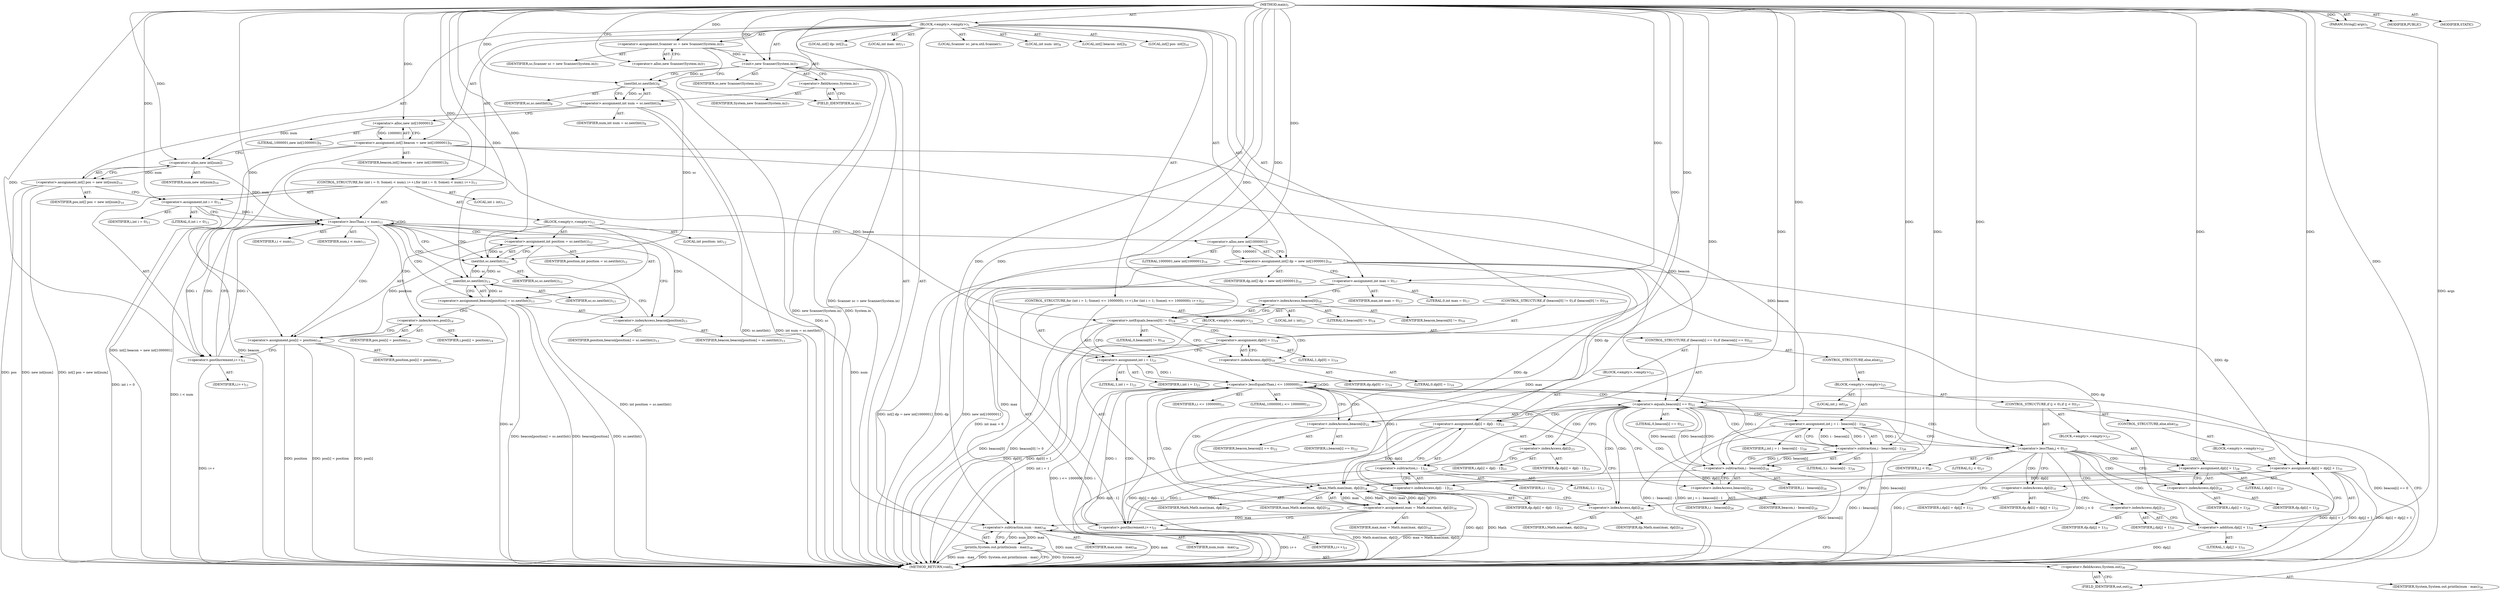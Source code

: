 digraph "main" {  
"19" [label = <(METHOD,main)<SUB>5</SUB>> ]
"20" [label = <(PARAM,String[] args)<SUB>5</SUB>> ]
"21" [label = <(BLOCK,&lt;empty&gt;,&lt;empty&gt;)<SUB>5</SUB>> ]
"4" [label = <(LOCAL,Scanner sc: java.util.Scanner)<SUB>7</SUB>> ]
"22" [label = <(&lt;operator&gt;.assignment,Scanner sc = new Scanner(System.in))<SUB>7</SUB>> ]
"23" [label = <(IDENTIFIER,sc,Scanner sc = new Scanner(System.in))<SUB>7</SUB>> ]
"24" [label = <(&lt;operator&gt;.alloc,new Scanner(System.in))<SUB>7</SUB>> ]
"25" [label = <(&lt;init&gt;,new Scanner(System.in))<SUB>7</SUB>> ]
"3" [label = <(IDENTIFIER,sc,new Scanner(System.in))<SUB>7</SUB>> ]
"26" [label = <(&lt;operator&gt;.fieldAccess,System.in)<SUB>7</SUB>> ]
"27" [label = <(IDENTIFIER,System,new Scanner(System.in))<SUB>7</SUB>> ]
"28" [label = <(FIELD_IDENTIFIER,in,in)<SUB>7</SUB>> ]
"29" [label = <(LOCAL,int num: int)<SUB>8</SUB>> ]
"30" [label = <(&lt;operator&gt;.assignment,int num = sc.nextInt())<SUB>8</SUB>> ]
"31" [label = <(IDENTIFIER,num,int num = sc.nextInt())<SUB>8</SUB>> ]
"32" [label = <(nextInt,sc.nextInt())<SUB>8</SUB>> ]
"33" [label = <(IDENTIFIER,sc,sc.nextInt())<SUB>8</SUB>> ]
"34" [label = <(LOCAL,int[] beacon: int[])<SUB>9</SUB>> ]
"35" [label = <(&lt;operator&gt;.assignment,int[] beacon = new int[1000001])<SUB>9</SUB>> ]
"36" [label = <(IDENTIFIER,beacon,int[] beacon = new int[1000001])<SUB>9</SUB>> ]
"37" [label = <(&lt;operator&gt;.alloc,new int[1000001])> ]
"38" [label = <(LITERAL,1000001,new int[1000001])<SUB>9</SUB>> ]
"39" [label = <(LOCAL,int[] pos: int[])<SUB>10</SUB>> ]
"40" [label = <(&lt;operator&gt;.assignment,int[] pos = new int[num])<SUB>10</SUB>> ]
"41" [label = <(IDENTIFIER,pos,int[] pos = new int[num])<SUB>10</SUB>> ]
"42" [label = <(&lt;operator&gt;.alloc,new int[num])> ]
"43" [label = <(IDENTIFIER,num,new int[num])<SUB>10</SUB>> ]
"44" [label = <(CONTROL_STRUCTURE,for (int i = 0; Some(i &lt; num); i++),for (int i = 0; Some(i &lt; num); i++))<SUB>11</SUB>> ]
"45" [label = <(LOCAL,int i: int)<SUB>11</SUB>> ]
"46" [label = <(&lt;operator&gt;.assignment,int i = 0)<SUB>11</SUB>> ]
"47" [label = <(IDENTIFIER,i,int i = 0)<SUB>11</SUB>> ]
"48" [label = <(LITERAL,0,int i = 0)<SUB>11</SUB>> ]
"49" [label = <(&lt;operator&gt;.lessThan,i &lt; num)<SUB>11</SUB>> ]
"50" [label = <(IDENTIFIER,i,i &lt; num)<SUB>11</SUB>> ]
"51" [label = <(IDENTIFIER,num,i &lt; num)<SUB>11</SUB>> ]
"52" [label = <(&lt;operator&gt;.postIncrement,i++)<SUB>11</SUB>> ]
"53" [label = <(IDENTIFIER,i,i++)<SUB>11</SUB>> ]
"54" [label = <(BLOCK,&lt;empty&gt;,&lt;empty&gt;)<SUB>11</SUB>> ]
"55" [label = <(LOCAL,int position: int)<SUB>12</SUB>> ]
"56" [label = <(&lt;operator&gt;.assignment,int position = sc.nextInt())<SUB>12</SUB>> ]
"57" [label = <(IDENTIFIER,position,int position = sc.nextInt())<SUB>12</SUB>> ]
"58" [label = <(nextInt,sc.nextInt())<SUB>12</SUB>> ]
"59" [label = <(IDENTIFIER,sc,sc.nextInt())<SUB>12</SUB>> ]
"60" [label = <(&lt;operator&gt;.assignment,beacon[position] = sc.nextInt())<SUB>13</SUB>> ]
"61" [label = <(&lt;operator&gt;.indexAccess,beacon[position])<SUB>13</SUB>> ]
"62" [label = <(IDENTIFIER,beacon,beacon[position] = sc.nextInt())<SUB>13</SUB>> ]
"63" [label = <(IDENTIFIER,position,beacon[position] = sc.nextInt())<SUB>13</SUB>> ]
"64" [label = <(nextInt,sc.nextInt())<SUB>13</SUB>> ]
"65" [label = <(IDENTIFIER,sc,sc.nextInt())<SUB>13</SUB>> ]
"66" [label = <(&lt;operator&gt;.assignment,pos[i] = position)<SUB>14</SUB>> ]
"67" [label = <(&lt;operator&gt;.indexAccess,pos[i])<SUB>14</SUB>> ]
"68" [label = <(IDENTIFIER,pos,pos[i] = position)<SUB>14</SUB>> ]
"69" [label = <(IDENTIFIER,i,pos[i] = position)<SUB>14</SUB>> ]
"70" [label = <(IDENTIFIER,position,pos[i] = position)<SUB>14</SUB>> ]
"71" [label = <(LOCAL,int[] dp: int[])<SUB>16</SUB>> ]
"72" [label = <(&lt;operator&gt;.assignment,int[] dp = new int[1000001])<SUB>16</SUB>> ]
"73" [label = <(IDENTIFIER,dp,int[] dp = new int[1000001])<SUB>16</SUB>> ]
"74" [label = <(&lt;operator&gt;.alloc,new int[1000001])> ]
"75" [label = <(LITERAL,1000001,new int[1000001])<SUB>16</SUB>> ]
"76" [label = <(LOCAL,int max: int)<SUB>17</SUB>> ]
"77" [label = <(&lt;operator&gt;.assignment,int max = 0)<SUB>17</SUB>> ]
"78" [label = <(IDENTIFIER,max,int max = 0)<SUB>17</SUB>> ]
"79" [label = <(LITERAL,0,int max = 0)<SUB>17</SUB>> ]
"80" [label = <(CONTROL_STRUCTURE,if (beacon[0] != 0),if (beacon[0] != 0))<SUB>18</SUB>> ]
"81" [label = <(&lt;operator&gt;.notEquals,beacon[0] != 0)<SUB>18</SUB>> ]
"82" [label = <(&lt;operator&gt;.indexAccess,beacon[0])<SUB>18</SUB>> ]
"83" [label = <(IDENTIFIER,beacon,beacon[0] != 0)<SUB>18</SUB>> ]
"84" [label = <(LITERAL,0,beacon[0] != 0)<SUB>18</SUB>> ]
"85" [label = <(LITERAL,0,beacon[0] != 0)<SUB>18</SUB>> ]
"86" [label = <(&lt;operator&gt;.assignment,dp[0] = 1)<SUB>19</SUB>> ]
"87" [label = <(&lt;operator&gt;.indexAccess,dp[0])<SUB>19</SUB>> ]
"88" [label = <(IDENTIFIER,dp,dp[0] = 1)<SUB>19</SUB>> ]
"89" [label = <(LITERAL,0,dp[0] = 1)<SUB>19</SUB>> ]
"90" [label = <(LITERAL,1,dp[0] = 1)<SUB>19</SUB>> ]
"91" [label = <(CONTROL_STRUCTURE,for (int i = 1; Some(i &lt;= 1000000); i++),for (int i = 1; Some(i &lt;= 1000000); i++))<SUB>21</SUB>> ]
"92" [label = <(LOCAL,int i: int)<SUB>21</SUB>> ]
"93" [label = <(&lt;operator&gt;.assignment,int i = 1)<SUB>21</SUB>> ]
"94" [label = <(IDENTIFIER,i,int i = 1)<SUB>21</SUB>> ]
"95" [label = <(LITERAL,1,int i = 1)<SUB>21</SUB>> ]
"96" [label = <(&lt;operator&gt;.lessEqualsThan,i &lt;= 1000000)<SUB>21</SUB>> ]
"97" [label = <(IDENTIFIER,i,i &lt;= 1000000)<SUB>21</SUB>> ]
"98" [label = <(LITERAL,1000000,i &lt;= 1000000)<SUB>21</SUB>> ]
"99" [label = <(&lt;operator&gt;.postIncrement,i++)<SUB>21</SUB>> ]
"100" [label = <(IDENTIFIER,i,i++)<SUB>21</SUB>> ]
"101" [label = <(BLOCK,&lt;empty&gt;,&lt;empty&gt;)<SUB>21</SUB>> ]
"102" [label = <(CONTROL_STRUCTURE,if (beacon[i] == 0),if (beacon[i] == 0))<SUB>22</SUB>> ]
"103" [label = <(&lt;operator&gt;.equals,beacon[i] == 0)<SUB>22</SUB>> ]
"104" [label = <(&lt;operator&gt;.indexAccess,beacon[i])<SUB>22</SUB>> ]
"105" [label = <(IDENTIFIER,beacon,beacon[i] == 0)<SUB>22</SUB>> ]
"106" [label = <(IDENTIFIER,i,beacon[i] == 0)<SUB>22</SUB>> ]
"107" [label = <(LITERAL,0,beacon[i] == 0)<SUB>22</SUB>> ]
"108" [label = <(BLOCK,&lt;empty&gt;,&lt;empty&gt;)<SUB>22</SUB>> ]
"109" [label = <(&lt;operator&gt;.assignment,dp[i] = dp[i - 1])<SUB>23</SUB>> ]
"110" [label = <(&lt;operator&gt;.indexAccess,dp[i])<SUB>23</SUB>> ]
"111" [label = <(IDENTIFIER,dp,dp[i] = dp[i - 1])<SUB>23</SUB>> ]
"112" [label = <(IDENTIFIER,i,dp[i] = dp[i - 1])<SUB>23</SUB>> ]
"113" [label = <(&lt;operator&gt;.indexAccess,dp[i - 1])<SUB>23</SUB>> ]
"114" [label = <(IDENTIFIER,dp,dp[i] = dp[i - 1])<SUB>23</SUB>> ]
"115" [label = <(&lt;operator&gt;.subtraction,i - 1)<SUB>23</SUB>> ]
"116" [label = <(IDENTIFIER,i,i - 1)<SUB>23</SUB>> ]
"117" [label = <(LITERAL,1,i - 1)<SUB>23</SUB>> ]
"118" [label = <(CONTROL_STRUCTURE,else,else)<SUB>25</SUB>> ]
"119" [label = <(BLOCK,&lt;empty&gt;,&lt;empty&gt;)<SUB>25</SUB>> ]
"120" [label = <(LOCAL,int j: int)<SUB>26</SUB>> ]
"121" [label = <(&lt;operator&gt;.assignment,int j = i - beacon[i] - 1)<SUB>26</SUB>> ]
"122" [label = <(IDENTIFIER,j,int j = i - beacon[i] - 1)<SUB>26</SUB>> ]
"123" [label = <(&lt;operator&gt;.subtraction,i - beacon[i] - 1)<SUB>26</SUB>> ]
"124" [label = <(&lt;operator&gt;.subtraction,i - beacon[i])<SUB>26</SUB>> ]
"125" [label = <(IDENTIFIER,i,i - beacon[i])<SUB>26</SUB>> ]
"126" [label = <(&lt;operator&gt;.indexAccess,beacon[i])<SUB>26</SUB>> ]
"127" [label = <(IDENTIFIER,beacon,i - beacon[i])<SUB>26</SUB>> ]
"128" [label = <(IDENTIFIER,i,i - beacon[i])<SUB>26</SUB>> ]
"129" [label = <(LITERAL,1,i - beacon[i] - 1)<SUB>26</SUB>> ]
"130" [label = <(CONTROL_STRUCTURE,if (j &lt; 0),if (j &lt; 0))<SUB>27</SUB>> ]
"131" [label = <(&lt;operator&gt;.lessThan,j &lt; 0)<SUB>27</SUB>> ]
"132" [label = <(IDENTIFIER,j,j &lt; 0)<SUB>27</SUB>> ]
"133" [label = <(LITERAL,0,j &lt; 0)<SUB>27</SUB>> ]
"134" [label = <(BLOCK,&lt;empty&gt;,&lt;empty&gt;)<SUB>27</SUB>> ]
"135" [label = <(&lt;operator&gt;.assignment,dp[i] = 1)<SUB>28</SUB>> ]
"136" [label = <(&lt;operator&gt;.indexAccess,dp[i])<SUB>28</SUB>> ]
"137" [label = <(IDENTIFIER,dp,dp[i] = 1)<SUB>28</SUB>> ]
"138" [label = <(IDENTIFIER,i,dp[i] = 1)<SUB>28</SUB>> ]
"139" [label = <(LITERAL,1,dp[i] = 1)<SUB>28</SUB>> ]
"140" [label = <(CONTROL_STRUCTURE,else,else)<SUB>30</SUB>> ]
"141" [label = <(BLOCK,&lt;empty&gt;,&lt;empty&gt;)<SUB>30</SUB>> ]
"142" [label = <(&lt;operator&gt;.assignment,dp[i] = dp[j] + 1)<SUB>31</SUB>> ]
"143" [label = <(&lt;operator&gt;.indexAccess,dp[i])<SUB>31</SUB>> ]
"144" [label = <(IDENTIFIER,dp,dp[i] = dp[j] + 1)<SUB>31</SUB>> ]
"145" [label = <(IDENTIFIER,i,dp[i] = dp[j] + 1)<SUB>31</SUB>> ]
"146" [label = <(&lt;operator&gt;.addition,dp[j] + 1)<SUB>31</SUB>> ]
"147" [label = <(&lt;operator&gt;.indexAccess,dp[j])<SUB>31</SUB>> ]
"148" [label = <(IDENTIFIER,dp,dp[j] + 1)<SUB>31</SUB>> ]
"149" [label = <(IDENTIFIER,j,dp[j] + 1)<SUB>31</SUB>> ]
"150" [label = <(LITERAL,1,dp[j] + 1)<SUB>31</SUB>> ]
"151" [label = <(&lt;operator&gt;.assignment,max = Math.max(max, dp[i]))<SUB>34</SUB>> ]
"152" [label = <(IDENTIFIER,max,max = Math.max(max, dp[i]))<SUB>34</SUB>> ]
"153" [label = <(max,Math.max(max, dp[i]))<SUB>34</SUB>> ]
"154" [label = <(IDENTIFIER,Math,Math.max(max, dp[i]))<SUB>34</SUB>> ]
"155" [label = <(IDENTIFIER,max,Math.max(max, dp[i]))<SUB>34</SUB>> ]
"156" [label = <(&lt;operator&gt;.indexAccess,dp[i])<SUB>34</SUB>> ]
"157" [label = <(IDENTIFIER,dp,Math.max(max, dp[i]))<SUB>34</SUB>> ]
"158" [label = <(IDENTIFIER,i,Math.max(max, dp[i]))<SUB>34</SUB>> ]
"159" [label = <(println,System.out.println(num - max))<SUB>36</SUB>> ]
"160" [label = <(&lt;operator&gt;.fieldAccess,System.out)<SUB>36</SUB>> ]
"161" [label = <(IDENTIFIER,System,System.out.println(num - max))<SUB>36</SUB>> ]
"162" [label = <(FIELD_IDENTIFIER,out,out)<SUB>36</SUB>> ]
"163" [label = <(&lt;operator&gt;.subtraction,num - max)<SUB>36</SUB>> ]
"164" [label = <(IDENTIFIER,num,num - max)<SUB>36</SUB>> ]
"165" [label = <(IDENTIFIER,max,num - max)<SUB>36</SUB>> ]
"166" [label = <(MODIFIER,PUBLIC)> ]
"167" [label = <(MODIFIER,STATIC)> ]
"168" [label = <(METHOD_RETURN,void)<SUB>5</SUB>> ]
  "19" -> "20"  [ label = "AST: "] 
  "19" -> "21"  [ label = "AST: "] 
  "19" -> "166"  [ label = "AST: "] 
  "19" -> "167"  [ label = "AST: "] 
  "19" -> "168"  [ label = "AST: "] 
  "21" -> "4"  [ label = "AST: "] 
  "21" -> "22"  [ label = "AST: "] 
  "21" -> "25"  [ label = "AST: "] 
  "21" -> "29"  [ label = "AST: "] 
  "21" -> "30"  [ label = "AST: "] 
  "21" -> "34"  [ label = "AST: "] 
  "21" -> "35"  [ label = "AST: "] 
  "21" -> "39"  [ label = "AST: "] 
  "21" -> "40"  [ label = "AST: "] 
  "21" -> "44"  [ label = "AST: "] 
  "21" -> "71"  [ label = "AST: "] 
  "21" -> "72"  [ label = "AST: "] 
  "21" -> "76"  [ label = "AST: "] 
  "21" -> "77"  [ label = "AST: "] 
  "21" -> "80"  [ label = "AST: "] 
  "21" -> "91"  [ label = "AST: "] 
  "21" -> "159"  [ label = "AST: "] 
  "22" -> "23"  [ label = "AST: "] 
  "22" -> "24"  [ label = "AST: "] 
  "25" -> "3"  [ label = "AST: "] 
  "25" -> "26"  [ label = "AST: "] 
  "26" -> "27"  [ label = "AST: "] 
  "26" -> "28"  [ label = "AST: "] 
  "30" -> "31"  [ label = "AST: "] 
  "30" -> "32"  [ label = "AST: "] 
  "32" -> "33"  [ label = "AST: "] 
  "35" -> "36"  [ label = "AST: "] 
  "35" -> "37"  [ label = "AST: "] 
  "37" -> "38"  [ label = "AST: "] 
  "40" -> "41"  [ label = "AST: "] 
  "40" -> "42"  [ label = "AST: "] 
  "42" -> "43"  [ label = "AST: "] 
  "44" -> "45"  [ label = "AST: "] 
  "44" -> "46"  [ label = "AST: "] 
  "44" -> "49"  [ label = "AST: "] 
  "44" -> "52"  [ label = "AST: "] 
  "44" -> "54"  [ label = "AST: "] 
  "46" -> "47"  [ label = "AST: "] 
  "46" -> "48"  [ label = "AST: "] 
  "49" -> "50"  [ label = "AST: "] 
  "49" -> "51"  [ label = "AST: "] 
  "52" -> "53"  [ label = "AST: "] 
  "54" -> "55"  [ label = "AST: "] 
  "54" -> "56"  [ label = "AST: "] 
  "54" -> "60"  [ label = "AST: "] 
  "54" -> "66"  [ label = "AST: "] 
  "56" -> "57"  [ label = "AST: "] 
  "56" -> "58"  [ label = "AST: "] 
  "58" -> "59"  [ label = "AST: "] 
  "60" -> "61"  [ label = "AST: "] 
  "60" -> "64"  [ label = "AST: "] 
  "61" -> "62"  [ label = "AST: "] 
  "61" -> "63"  [ label = "AST: "] 
  "64" -> "65"  [ label = "AST: "] 
  "66" -> "67"  [ label = "AST: "] 
  "66" -> "70"  [ label = "AST: "] 
  "67" -> "68"  [ label = "AST: "] 
  "67" -> "69"  [ label = "AST: "] 
  "72" -> "73"  [ label = "AST: "] 
  "72" -> "74"  [ label = "AST: "] 
  "74" -> "75"  [ label = "AST: "] 
  "77" -> "78"  [ label = "AST: "] 
  "77" -> "79"  [ label = "AST: "] 
  "80" -> "81"  [ label = "AST: "] 
  "80" -> "86"  [ label = "AST: "] 
  "81" -> "82"  [ label = "AST: "] 
  "81" -> "85"  [ label = "AST: "] 
  "82" -> "83"  [ label = "AST: "] 
  "82" -> "84"  [ label = "AST: "] 
  "86" -> "87"  [ label = "AST: "] 
  "86" -> "90"  [ label = "AST: "] 
  "87" -> "88"  [ label = "AST: "] 
  "87" -> "89"  [ label = "AST: "] 
  "91" -> "92"  [ label = "AST: "] 
  "91" -> "93"  [ label = "AST: "] 
  "91" -> "96"  [ label = "AST: "] 
  "91" -> "99"  [ label = "AST: "] 
  "91" -> "101"  [ label = "AST: "] 
  "93" -> "94"  [ label = "AST: "] 
  "93" -> "95"  [ label = "AST: "] 
  "96" -> "97"  [ label = "AST: "] 
  "96" -> "98"  [ label = "AST: "] 
  "99" -> "100"  [ label = "AST: "] 
  "101" -> "102"  [ label = "AST: "] 
  "101" -> "151"  [ label = "AST: "] 
  "102" -> "103"  [ label = "AST: "] 
  "102" -> "108"  [ label = "AST: "] 
  "102" -> "118"  [ label = "AST: "] 
  "103" -> "104"  [ label = "AST: "] 
  "103" -> "107"  [ label = "AST: "] 
  "104" -> "105"  [ label = "AST: "] 
  "104" -> "106"  [ label = "AST: "] 
  "108" -> "109"  [ label = "AST: "] 
  "109" -> "110"  [ label = "AST: "] 
  "109" -> "113"  [ label = "AST: "] 
  "110" -> "111"  [ label = "AST: "] 
  "110" -> "112"  [ label = "AST: "] 
  "113" -> "114"  [ label = "AST: "] 
  "113" -> "115"  [ label = "AST: "] 
  "115" -> "116"  [ label = "AST: "] 
  "115" -> "117"  [ label = "AST: "] 
  "118" -> "119"  [ label = "AST: "] 
  "119" -> "120"  [ label = "AST: "] 
  "119" -> "121"  [ label = "AST: "] 
  "119" -> "130"  [ label = "AST: "] 
  "121" -> "122"  [ label = "AST: "] 
  "121" -> "123"  [ label = "AST: "] 
  "123" -> "124"  [ label = "AST: "] 
  "123" -> "129"  [ label = "AST: "] 
  "124" -> "125"  [ label = "AST: "] 
  "124" -> "126"  [ label = "AST: "] 
  "126" -> "127"  [ label = "AST: "] 
  "126" -> "128"  [ label = "AST: "] 
  "130" -> "131"  [ label = "AST: "] 
  "130" -> "134"  [ label = "AST: "] 
  "130" -> "140"  [ label = "AST: "] 
  "131" -> "132"  [ label = "AST: "] 
  "131" -> "133"  [ label = "AST: "] 
  "134" -> "135"  [ label = "AST: "] 
  "135" -> "136"  [ label = "AST: "] 
  "135" -> "139"  [ label = "AST: "] 
  "136" -> "137"  [ label = "AST: "] 
  "136" -> "138"  [ label = "AST: "] 
  "140" -> "141"  [ label = "AST: "] 
  "141" -> "142"  [ label = "AST: "] 
  "142" -> "143"  [ label = "AST: "] 
  "142" -> "146"  [ label = "AST: "] 
  "143" -> "144"  [ label = "AST: "] 
  "143" -> "145"  [ label = "AST: "] 
  "146" -> "147"  [ label = "AST: "] 
  "146" -> "150"  [ label = "AST: "] 
  "147" -> "148"  [ label = "AST: "] 
  "147" -> "149"  [ label = "AST: "] 
  "151" -> "152"  [ label = "AST: "] 
  "151" -> "153"  [ label = "AST: "] 
  "153" -> "154"  [ label = "AST: "] 
  "153" -> "155"  [ label = "AST: "] 
  "153" -> "156"  [ label = "AST: "] 
  "156" -> "157"  [ label = "AST: "] 
  "156" -> "158"  [ label = "AST: "] 
  "159" -> "160"  [ label = "AST: "] 
  "159" -> "163"  [ label = "AST: "] 
  "160" -> "161"  [ label = "AST: "] 
  "160" -> "162"  [ label = "AST: "] 
  "163" -> "164"  [ label = "AST: "] 
  "163" -> "165"  [ label = "AST: "] 
  "22" -> "28"  [ label = "CFG: "] 
  "25" -> "32"  [ label = "CFG: "] 
  "30" -> "37"  [ label = "CFG: "] 
  "35" -> "42"  [ label = "CFG: "] 
  "40" -> "46"  [ label = "CFG: "] 
  "72" -> "77"  [ label = "CFG: "] 
  "77" -> "82"  [ label = "CFG: "] 
  "159" -> "168"  [ label = "CFG: "] 
  "24" -> "22"  [ label = "CFG: "] 
  "26" -> "25"  [ label = "CFG: "] 
  "32" -> "30"  [ label = "CFG: "] 
  "37" -> "35"  [ label = "CFG: "] 
  "42" -> "40"  [ label = "CFG: "] 
  "46" -> "49"  [ label = "CFG: "] 
  "49" -> "58"  [ label = "CFG: "] 
  "49" -> "74"  [ label = "CFG: "] 
  "52" -> "49"  [ label = "CFG: "] 
  "74" -> "72"  [ label = "CFG: "] 
  "81" -> "87"  [ label = "CFG: "] 
  "81" -> "93"  [ label = "CFG: "] 
  "86" -> "93"  [ label = "CFG: "] 
  "93" -> "96"  [ label = "CFG: "] 
  "96" -> "104"  [ label = "CFG: "] 
  "96" -> "162"  [ label = "CFG: "] 
  "99" -> "96"  [ label = "CFG: "] 
  "160" -> "163"  [ label = "CFG: "] 
  "163" -> "159"  [ label = "CFG: "] 
  "28" -> "26"  [ label = "CFG: "] 
  "56" -> "61"  [ label = "CFG: "] 
  "60" -> "67"  [ label = "CFG: "] 
  "66" -> "52"  [ label = "CFG: "] 
  "82" -> "81"  [ label = "CFG: "] 
  "87" -> "86"  [ label = "CFG: "] 
  "151" -> "99"  [ label = "CFG: "] 
  "162" -> "160"  [ label = "CFG: "] 
  "58" -> "56"  [ label = "CFG: "] 
  "61" -> "64"  [ label = "CFG: "] 
  "64" -> "60"  [ label = "CFG: "] 
  "67" -> "66"  [ label = "CFG: "] 
  "103" -> "110"  [ label = "CFG: "] 
  "103" -> "126"  [ label = "CFG: "] 
  "153" -> "151"  [ label = "CFG: "] 
  "104" -> "103"  [ label = "CFG: "] 
  "109" -> "156"  [ label = "CFG: "] 
  "156" -> "153"  [ label = "CFG: "] 
  "110" -> "115"  [ label = "CFG: "] 
  "113" -> "109"  [ label = "CFG: "] 
  "121" -> "131"  [ label = "CFG: "] 
  "115" -> "113"  [ label = "CFG: "] 
  "123" -> "121"  [ label = "CFG: "] 
  "131" -> "136"  [ label = "CFG: "] 
  "131" -> "143"  [ label = "CFG: "] 
  "124" -> "123"  [ label = "CFG: "] 
  "135" -> "156"  [ label = "CFG: "] 
  "126" -> "124"  [ label = "CFG: "] 
  "136" -> "135"  [ label = "CFG: "] 
  "142" -> "156"  [ label = "CFG: "] 
  "143" -> "147"  [ label = "CFG: "] 
  "146" -> "142"  [ label = "CFG: "] 
  "147" -> "146"  [ label = "CFG: "] 
  "19" -> "24"  [ label = "CFG: "] 
  "20" -> "168"  [ label = "DDG: args"] 
  "22" -> "168"  [ label = "DDG: Scanner sc = new Scanner(System.in)"] 
  "25" -> "168"  [ label = "DDG: System.in"] 
  "25" -> "168"  [ label = "DDG: new Scanner(System.in)"] 
  "32" -> "168"  [ label = "DDG: sc"] 
  "30" -> "168"  [ label = "DDG: sc.nextInt()"] 
  "30" -> "168"  [ label = "DDG: int num = sc.nextInt()"] 
  "35" -> "168"  [ label = "DDG: beacon"] 
  "35" -> "168"  [ label = "DDG: int[] beacon = new int[1000001]"] 
  "40" -> "168"  [ label = "DDG: pos"] 
  "40" -> "168"  [ label = "DDG: new int[num]"] 
  "40" -> "168"  [ label = "DDG: int[] pos = new int[num]"] 
  "46" -> "168"  [ label = "DDG: int i = 0"] 
  "49" -> "168"  [ label = "DDG: i &lt; num"] 
  "72" -> "168"  [ label = "DDG: dp"] 
  "72" -> "168"  [ label = "DDG: new int[1000001]"] 
  "72" -> "168"  [ label = "DDG: int[] dp = new int[1000001]"] 
  "77" -> "168"  [ label = "DDG: int max = 0"] 
  "81" -> "168"  [ label = "DDG: beacon[0]"] 
  "81" -> "168"  [ label = "DDG: beacon[0] != 0"] 
  "86" -> "168"  [ label = "DDG: dp[0]"] 
  "86" -> "168"  [ label = "DDG: dp[0] = 1"] 
  "93" -> "168"  [ label = "DDG: int i = 1"] 
  "96" -> "168"  [ label = "DDG: i"] 
  "96" -> "168"  [ label = "DDG: i &lt;= 1000000"] 
  "159" -> "168"  [ label = "DDG: System.out"] 
  "163" -> "168"  [ label = "DDG: num"] 
  "163" -> "168"  [ label = "DDG: max"] 
  "159" -> "168"  [ label = "DDG: num - max"] 
  "159" -> "168"  [ label = "DDG: System.out.println(num - max)"] 
  "103" -> "168"  [ label = "DDG: beacon[i]"] 
  "103" -> "168"  [ label = "DDG: beacon[i] == 0"] 
  "124" -> "168"  [ label = "DDG: beacon[i]"] 
  "123" -> "168"  [ label = "DDG: i - beacon[i]"] 
  "121" -> "168"  [ label = "DDG: i - beacon[i] - 1"] 
  "121" -> "168"  [ label = "DDG: int j = i - beacon[i] - 1"] 
  "131" -> "168"  [ label = "DDG: j"] 
  "131" -> "168"  [ label = "DDG: j &lt; 0"] 
  "146" -> "168"  [ label = "DDG: dp[j]"] 
  "142" -> "168"  [ label = "DDG: dp[j] + 1"] 
  "142" -> "168"  [ label = "DDG: dp[i] = dp[j] + 1"] 
  "135" -> "168"  [ label = "DDG: dp[i] = 1"] 
  "109" -> "168"  [ label = "DDG: dp[i - 1]"] 
  "109" -> "168"  [ label = "DDG: dp[i] = dp[i - 1]"] 
  "153" -> "168"  [ label = "DDG: dp[i]"] 
  "151" -> "168"  [ label = "DDG: Math.max(max, dp[i])"] 
  "151" -> "168"  [ label = "DDG: max = Math.max(max, dp[i])"] 
  "99" -> "168"  [ label = "DDG: i++"] 
  "56" -> "168"  [ label = "DDG: int position = sc.nextInt()"] 
  "60" -> "168"  [ label = "DDG: beacon[position]"] 
  "64" -> "168"  [ label = "DDG: sc"] 
  "60" -> "168"  [ label = "DDG: sc.nextInt()"] 
  "60" -> "168"  [ label = "DDG: beacon[position] = sc.nextInt()"] 
  "66" -> "168"  [ label = "DDG: pos[i]"] 
  "66" -> "168"  [ label = "DDG: position"] 
  "66" -> "168"  [ label = "DDG: pos[i] = position"] 
  "52" -> "168"  [ label = "DDG: i++"] 
  "153" -> "168"  [ label = "DDG: Math"] 
  "19" -> "20"  [ label = "DDG: "] 
  "19" -> "22"  [ label = "DDG: "] 
  "32" -> "30"  [ label = "DDG: sc"] 
  "37" -> "35"  [ label = "DDG: 1000001"] 
  "42" -> "40"  [ label = "DDG: num"] 
  "74" -> "72"  [ label = "DDG: 1000001"] 
  "19" -> "77"  [ label = "DDG: "] 
  "22" -> "25"  [ label = "DDG: sc"] 
  "19" -> "25"  [ label = "DDG: "] 
  "19" -> "46"  [ label = "DDG: "] 
  "19" -> "86"  [ label = "DDG: "] 
  "19" -> "93"  [ label = "DDG: "] 
  "163" -> "159"  [ label = "DDG: num"] 
  "163" -> "159"  [ label = "DDG: max"] 
  "25" -> "32"  [ label = "DDG: sc"] 
  "19" -> "32"  [ label = "DDG: "] 
  "19" -> "37"  [ label = "DDG: "] 
  "30" -> "42"  [ label = "DDG: num"] 
  "19" -> "42"  [ label = "DDG: "] 
  "46" -> "49"  [ label = "DDG: i"] 
  "52" -> "49"  [ label = "DDG: i"] 
  "19" -> "49"  [ label = "DDG: "] 
  "42" -> "49"  [ label = "DDG: num"] 
  "49" -> "52"  [ label = "DDG: i"] 
  "19" -> "52"  [ label = "DDG: "] 
  "58" -> "56"  [ label = "DDG: sc"] 
  "64" -> "60"  [ label = "DDG: sc"] 
  "56" -> "66"  [ label = "DDG: position"] 
  "19" -> "66"  [ label = "DDG: "] 
  "19" -> "74"  [ label = "DDG: "] 
  "35" -> "81"  [ label = "DDG: beacon"] 
  "19" -> "81"  [ label = "DDG: "] 
  "93" -> "96"  [ label = "DDG: i"] 
  "99" -> "96"  [ label = "DDG: i"] 
  "19" -> "96"  [ label = "DDG: "] 
  "124" -> "99"  [ label = "DDG: i"] 
  "115" -> "99"  [ label = "DDG: i"] 
  "19" -> "99"  [ label = "DDG: "] 
  "153" -> "151"  [ label = "DDG: Math"] 
  "153" -> "151"  [ label = "DDG: max"] 
  "153" -> "151"  [ label = "DDG: dp[i]"] 
  "49" -> "163"  [ label = "DDG: num"] 
  "19" -> "163"  [ label = "DDG: "] 
  "77" -> "163"  [ label = "DDG: max"] 
  "151" -> "163"  [ label = "DDG: max"] 
  "32" -> "58"  [ label = "DDG: sc"] 
  "64" -> "58"  [ label = "DDG: sc"] 
  "19" -> "58"  [ label = "DDG: "] 
  "58" -> "64"  [ label = "DDG: sc"] 
  "19" -> "64"  [ label = "DDG: "] 
  "35" -> "103"  [ label = "DDG: beacon"] 
  "124" -> "103"  [ label = "DDG: beacon[i]"] 
  "19" -> "103"  [ label = "DDG: "] 
  "72" -> "109"  [ label = "DDG: dp"] 
  "19" -> "153"  [ label = "DDG: "] 
  "77" -> "153"  [ label = "DDG: max"] 
  "151" -> "153"  [ label = "DDG: max"] 
  "72" -> "153"  [ label = "DDG: dp"] 
  "142" -> "153"  [ label = "DDG: dp[i]"] 
  "135" -> "153"  [ label = "DDG: dp[i]"] 
  "109" -> "153"  [ label = "DDG: dp[i]"] 
  "123" -> "121"  [ label = "DDG: i - beacon[i]"] 
  "123" -> "121"  [ label = "DDG: 1"] 
  "96" -> "115"  [ label = "DDG: i"] 
  "19" -> "115"  [ label = "DDG: "] 
  "124" -> "123"  [ label = "DDG: i"] 
  "124" -> "123"  [ label = "DDG: beacon[i]"] 
  "19" -> "123"  [ label = "DDG: "] 
  "121" -> "131"  [ label = "DDG: j"] 
  "19" -> "131"  [ label = "DDG: "] 
  "19" -> "135"  [ label = "DDG: "] 
  "96" -> "124"  [ label = "DDG: i"] 
  "19" -> "124"  [ label = "DDG: "] 
  "35" -> "124"  [ label = "DDG: beacon"] 
  "103" -> "124"  [ label = "DDG: beacon[i]"] 
  "72" -> "142"  [ label = "DDG: dp"] 
  "19" -> "142"  [ label = "DDG: "] 
  "72" -> "146"  [ label = "DDG: dp"] 
  "19" -> "146"  [ label = "DDG: "] 
  "49" -> "49"  [ label = "CDG: "] 
  "49" -> "60"  [ label = "CDG: "] 
  "49" -> "64"  [ label = "CDG: "] 
  "49" -> "66"  [ label = "CDG: "] 
  "49" -> "52"  [ label = "CDG: "] 
  "49" -> "56"  [ label = "CDG: "] 
  "49" -> "67"  [ label = "CDG: "] 
  "49" -> "58"  [ label = "CDG: "] 
  "49" -> "61"  [ label = "CDG: "] 
  "81" -> "87"  [ label = "CDG: "] 
  "81" -> "86"  [ label = "CDG: "] 
  "96" -> "96"  [ label = "CDG: "] 
  "96" -> "99"  [ label = "CDG: "] 
  "96" -> "103"  [ label = "CDG: "] 
  "96" -> "151"  [ label = "CDG: "] 
  "96" -> "104"  [ label = "CDG: "] 
  "96" -> "153"  [ label = "CDG: "] 
  "96" -> "156"  [ label = "CDG: "] 
  "103" -> "115"  [ label = "CDG: "] 
  "103" -> "113"  [ label = "CDG: "] 
  "103" -> "131"  [ label = "CDG: "] 
  "103" -> "121"  [ label = "CDG: "] 
  "103" -> "123"  [ label = "CDG: "] 
  "103" -> "126"  [ label = "CDG: "] 
  "103" -> "110"  [ label = "CDG: "] 
  "103" -> "124"  [ label = "CDG: "] 
  "103" -> "109"  [ label = "CDG: "] 
  "131" -> "136"  [ label = "CDG: "] 
  "131" -> "146"  [ label = "CDG: "] 
  "131" -> "142"  [ label = "CDG: "] 
  "131" -> "143"  [ label = "CDG: "] 
  "131" -> "147"  [ label = "CDG: "] 
  "131" -> "135"  [ label = "CDG: "] 
}

